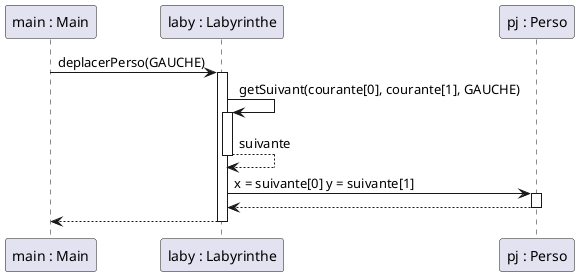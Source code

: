 @startuml
participant main as "main : Main"
participant laby as "laby : Labyrinthe"
participant pj as "pj : Perso"
main -> laby : deplacerPerso(GAUCHE)
activate laby
laby -> laby : getSuivant(courante[0], courante[1], GAUCHE)
activate laby
laby --> laby : suivante
deactivate laby
laby -> pj : x = suivante[0] y = suivante[1]
activate pj
pj --> laby
deactivate pj
laby --> main
deactivate laby
@enduml